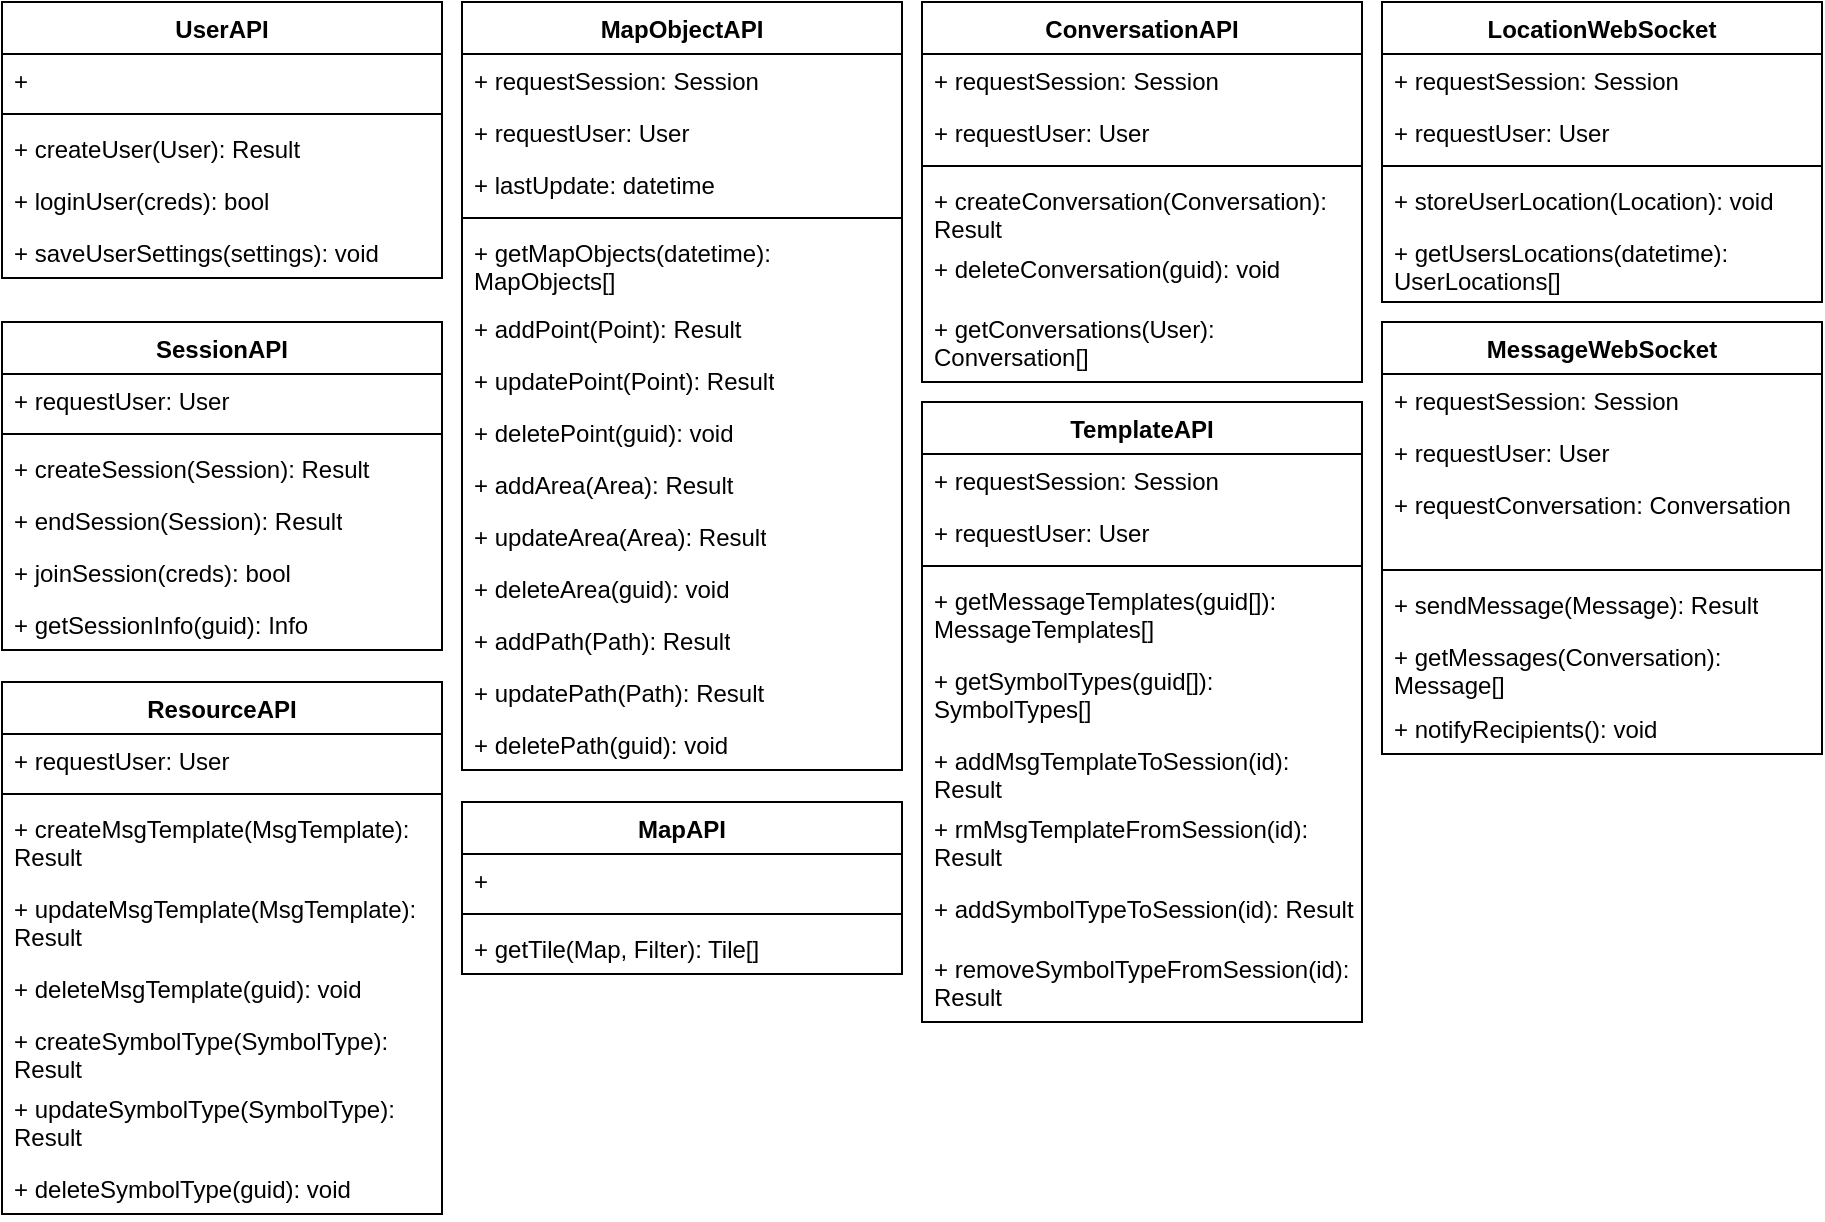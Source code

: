 <mxfile version="22.1.5" type="device">
  <diagram name="Stránka-1" id="SCNq5Kb_qcf53QLSLYbM">
    <mxGraphModel dx="1434" dy="758" grid="1" gridSize="10" guides="1" tooltips="1" connect="1" arrows="1" fold="1" page="1" pageScale="1" pageWidth="827" pageHeight="1169" math="0" shadow="0">
      <root>
        <mxCell id="0" />
        <mxCell id="1" parent="0" />
        <mxCell id="y1eOvO5UO0S8E8pkdAG_-2" value="SessionAPI" style="swimlane;fontStyle=1;align=center;verticalAlign=top;childLayout=stackLayout;horizontal=1;startSize=26;horizontalStack=0;resizeParent=1;resizeParentMax=0;resizeLast=0;collapsible=1;marginBottom=0;whiteSpace=wrap;html=1;" parent="1" vertex="1">
          <mxGeometry x="10" y="170" width="220" height="164" as="geometry" />
        </mxCell>
        <mxCell id="y1eOvO5UO0S8E8pkdAG_-3" value="+ requestUser: User" style="text;strokeColor=none;fillColor=none;align=left;verticalAlign=top;spacingLeft=4;spacingRight=4;overflow=hidden;rotatable=0;points=[[0,0.5],[1,0.5]];portConstraint=eastwest;whiteSpace=wrap;html=1;" parent="y1eOvO5UO0S8E8pkdAG_-2" vertex="1">
          <mxGeometry y="26" width="220" height="26" as="geometry" />
        </mxCell>
        <mxCell id="y1eOvO5UO0S8E8pkdAG_-4" value="" style="line;strokeWidth=1;fillColor=none;align=left;verticalAlign=middle;spacingTop=-1;spacingLeft=3;spacingRight=3;rotatable=0;labelPosition=right;points=[];portConstraint=eastwest;strokeColor=inherit;" parent="y1eOvO5UO0S8E8pkdAG_-2" vertex="1">
          <mxGeometry y="52" width="220" height="8" as="geometry" />
        </mxCell>
        <mxCell id="y1eOvO5UO0S8E8pkdAG_-5" value="+ createSession(Session): Result" style="text;strokeColor=none;fillColor=none;align=left;verticalAlign=top;spacingLeft=4;spacingRight=4;overflow=hidden;rotatable=0;points=[[0,0.5],[1,0.5]];portConstraint=eastwest;whiteSpace=wrap;html=1;" parent="y1eOvO5UO0S8E8pkdAG_-2" vertex="1">
          <mxGeometry y="60" width="220" height="26" as="geometry" />
        </mxCell>
        <mxCell id="3" value="+ endSession(Session): Result" style="text;strokeColor=none;fillColor=none;align=left;verticalAlign=top;spacingLeft=4;spacingRight=4;overflow=hidden;rotatable=0;points=[[0,0.5],[1,0.5]];portConstraint=eastwest;whiteSpace=wrap;html=1;" parent="y1eOvO5UO0S8E8pkdAG_-2" vertex="1">
          <mxGeometry y="86" width="220" height="26" as="geometry" />
        </mxCell>
        <mxCell id="y1eOvO5UO0S8E8pkdAG_-13" value="+ joinSession(creds): bool" style="text;strokeColor=none;fillColor=none;align=left;verticalAlign=top;spacingLeft=4;spacingRight=4;overflow=hidden;rotatable=0;points=[[0,0.5],[1,0.5]];portConstraint=eastwest;whiteSpace=wrap;html=1;" parent="y1eOvO5UO0S8E8pkdAG_-2" vertex="1">
          <mxGeometry y="112" width="220" height="26" as="geometry" />
        </mxCell>
        <mxCell id="hE1NVSClc5GzCMS2FEAq-9" value="+ getSessionInfo(guid): Info" style="text;strokeColor=none;fillColor=none;align=left;verticalAlign=top;spacingLeft=4;spacingRight=4;overflow=hidden;rotatable=0;points=[[0,0.5],[1,0.5]];portConstraint=eastwest;whiteSpace=wrap;html=1;" parent="y1eOvO5UO0S8E8pkdAG_-2" vertex="1">
          <mxGeometry y="138" width="220" height="26" as="geometry" />
        </mxCell>
        <mxCell id="y1eOvO5UO0S8E8pkdAG_-6" value="UserAPI" style="swimlane;fontStyle=1;align=center;verticalAlign=top;childLayout=stackLayout;horizontal=1;startSize=26;horizontalStack=0;resizeParent=1;resizeParentMax=0;resizeLast=0;collapsible=1;marginBottom=0;whiteSpace=wrap;html=1;" parent="1" vertex="1">
          <mxGeometry x="10" y="10" width="220" height="138" as="geometry" />
        </mxCell>
        <mxCell id="y1eOvO5UO0S8E8pkdAG_-7" value="+&amp;nbsp;" style="text;strokeColor=none;fillColor=none;align=left;verticalAlign=top;spacingLeft=4;spacingRight=4;overflow=hidden;rotatable=0;points=[[0,0.5],[1,0.5]];portConstraint=eastwest;whiteSpace=wrap;html=1;" parent="y1eOvO5UO0S8E8pkdAG_-6" vertex="1">
          <mxGeometry y="26" width="220" height="26" as="geometry" />
        </mxCell>
        <mxCell id="y1eOvO5UO0S8E8pkdAG_-8" value="" style="line;strokeWidth=1;fillColor=none;align=left;verticalAlign=middle;spacingTop=-1;spacingLeft=3;spacingRight=3;rotatable=0;labelPosition=right;points=[];portConstraint=eastwest;strokeColor=inherit;" parent="y1eOvO5UO0S8E8pkdAG_-6" vertex="1">
          <mxGeometry y="52" width="220" height="8" as="geometry" />
        </mxCell>
        <mxCell id="y1eOvO5UO0S8E8pkdAG_-9" value="+ createUser(User): Result" style="text;strokeColor=none;fillColor=none;align=left;verticalAlign=top;spacingLeft=4;spacingRight=4;overflow=hidden;rotatable=0;points=[[0,0.5],[1,0.5]];portConstraint=eastwest;whiteSpace=wrap;html=1;" parent="y1eOvO5UO0S8E8pkdAG_-6" vertex="1">
          <mxGeometry y="60" width="220" height="26" as="geometry" />
        </mxCell>
        <mxCell id="y1eOvO5UO0S8E8pkdAG_-10" value="+ loginUser(creds): bool" style="text;strokeColor=none;fillColor=none;align=left;verticalAlign=top;spacingLeft=4;spacingRight=4;overflow=hidden;rotatable=0;points=[[0,0.5],[1,0.5]];portConstraint=eastwest;whiteSpace=wrap;html=1;" parent="y1eOvO5UO0S8E8pkdAG_-6" vertex="1">
          <mxGeometry y="86" width="220" height="26" as="geometry" />
        </mxCell>
        <mxCell id="y1eOvO5UO0S8E8pkdAG_-12" value="+ saveUserSettings(settings): void" style="text;strokeColor=none;fillColor=none;align=left;verticalAlign=top;spacingLeft=4;spacingRight=4;overflow=hidden;rotatable=0;points=[[0,0.5],[1,0.5]];portConstraint=eastwest;whiteSpace=wrap;html=1;" parent="y1eOvO5UO0S8E8pkdAG_-6" vertex="1">
          <mxGeometry y="112" width="220" height="26" as="geometry" />
        </mxCell>
        <mxCell id="y1eOvO5UO0S8E8pkdAG_-14" value="LocationWebSocket" style="swimlane;fontStyle=1;align=center;verticalAlign=top;childLayout=stackLayout;horizontal=1;startSize=26;horizontalStack=0;resizeParent=1;resizeParentMax=0;resizeLast=0;collapsible=1;marginBottom=0;whiteSpace=wrap;html=1;" parent="1" vertex="1">
          <mxGeometry x="700" y="10" width="220" height="150" as="geometry" />
        </mxCell>
        <mxCell id="y1eOvO5UO0S8E8pkdAG_-15" value="+ requestSession: Session" style="text;strokeColor=none;fillColor=none;align=left;verticalAlign=top;spacingLeft=4;spacingRight=4;overflow=hidden;rotatable=0;points=[[0,0.5],[1,0.5]];portConstraint=eastwest;whiteSpace=wrap;html=1;" parent="y1eOvO5UO0S8E8pkdAG_-14" vertex="1">
          <mxGeometry y="26" width="220" height="26" as="geometry" />
        </mxCell>
        <mxCell id="y1eOvO5UO0S8E8pkdAG_-18" value="+ requestUser: User" style="text;strokeColor=none;fillColor=none;align=left;verticalAlign=top;spacingLeft=4;spacingRight=4;overflow=hidden;rotatable=0;points=[[0,0.5],[1,0.5]];portConstraint=eastwest;whiteSpace=wrap;html=1;" parent="y1eOvO5UO0S8E8pkdAG_-14" vertex="1">
          <mxGeometry y="52" width="220" height="26" as="geometry" />
        </mxCell>
        <mxCell id="y1eOvO5UO0S8E8pkdAG_-16" value="" style="line;strokeWidth=1;fillColor=none;align=left;verticalAlign=middle;spacingTop=-1;spacingLeft=3;spacingRight=3;rotatable=0;labelPosition=right;points=[];portConstraint=eastwest;strokeColor=inherit;" parent="y1eOvO5UO0S8E8pkdAG_-14" vertex="1">
          <mxGeometry y="78" width="220" height="8" as="geometry" />
        </mxCell>
        <mxCell id="y1eOvO5UO0S8E8pkdAG_-17" value="+ storeUserLocation(Location): void" style="text;strokeColor=none;fillColor=none;align=left;verticalAlign=top;spacingLeft=4;spacingRight=4;overflow=hidden;rotatable=0;points=[[0,0.5],[1,0.5]];portConstraint=eastwest;whiteSpace=wrap;html=1;" parent="y1eOvO5UO0S8E8pkdAG_-14" vertex="1">
          <mxGeometry y="86" width="220" height="26" as="geometry" />
        </mxCell>
        <mxCell id="y1eOvO5UO0S8E8pkdAG_-19" value="+ getUsersLocations(datetime): UserLocations[]" style="text;strokeColor=none;fillColor=none;align=left;verticalAlign=top;spacingLeft=4;spacingRight=4;overflow=hidden;rotatable=0;points=[[0,0.5],[1,0.5]];portConstraint=eastwest;whiteSpace=wrap;html=1;" parent="y1eOvO5UO0S8E8pkdAG_-14" vertex="1">
          <mxGeometry y="112" width="220" height="38" as="geometry" />
        </mxCell>
        <mxCell id="y1eOvO5UO0S8E8pkdAG_-20" value="MapObjectAPI" style="swimlane;fontStyle=1;align=center;verticalAlign=top;childLayout=stackLayout;horizontal=1;startSize=26;horizontalStack=0;resizeParent=1;resizeParentMax=0;resizeLast=0;collapsible=1;marginBottom=0;whiteSpace=wrap;html=1;" parent="1" vertex="1">
          <mxGeometry x="240" y="10" width="220" height="384" as="geometry" />
        </mxCell>
        <mxCell id="y1eOvO5UO0S8E8pkdAG_-21" value="+ requestSession: Session" style="text;strokeColor=none;fillColor=none;align=left;verticalAlign=top;spacingLeft=4;spacingRight=4;overflow=hidden;rotatable=0;points=[[0,0.5],[1,0.5]];portConstraint=eastwest;whiteSpace=wrap;html=1;" parent="y1eOvO5UO0S8E8pkdAG_-20" vertex="1">
          <mxGeometry y="26" width="220" height="26" as="geometry" />
        </mxCell>
        <mxCell id="y1eOvO5UO0S8E8pkdAG_-24" value="+ requestUser: User" style="text;strokeColor=none;fillColor=none;align=left;verticalAlign=top;spacingLeft=4;spacingRight=4;overflow=hidden;rotatable=0;points=[[0,0.5],[1,0.5]];portConstraint=eastwest;whiteSpace=wrap;html=1;" parent="y1eOvO5UO0S8E8pkdAG_-20" vertex="1">
          <mxGeometry y="52" width="220" height="26" as="geometry" />
        </mxCell>
        <mxCell id="y1eOvO5UO0S8E8pkdAG_-33" value="+ lastUpdate: datetime" style="text;strokeColor=none;fillColor=none;align=left;verticalAlign=top;spacingLeft=4;spacingRight=4;overflow=hidden;rotatable=0;points=[[0,0.5],[1,0.5]];portConstraint=eastwest;whiteSpace=wrap;html=1;" parent="y1eOvO5UO0S8E8pkdAG_-20" vertex="1">
          <mxGeometry y="78" width="220" height="26" as="geometry" />
        </mxCell>
        <mxCell id="y1eOvO5UO0S8E8pkdAG_-22" value="" style="line;strokeWidth=1;fillColor=none;align=left;verticalAlign=middle;spacingTop=-1;spacingLeft=3;spacingRight=3;rotatable=0;labelPosition=right;points=[];portConstraint=eastwest;strokeColor=inherit;" parent="y1eOvO5UO0S8E8pkdAG_-20" vertex="1">
          <mxGeometry y="104" width="220" height="8" as="geometry" />
        </mxCell>
        <mxCell id="y1eOvO5UO0S8E8pkdAG_-34" value="+ getMapObjects(datetime): MapObjects[]" style="text;strokeColor=none;fillColor=none;align=left;verticalAlign=top;spacingLeft=4;spacingRight=4;overflow=hidden;rotatable=0;points=[[0,0.5],[1,0.5]];portConstraint=eastwest;whiteSpace=wrap;html=1;" parent="y1eOvO5UO0S8E8pkdAG_-20" vertex="1">
          <mxGeometry y="112" width="220" height="38" as="geometry" />
        </mxCell>
        <mxCell id="y1eOvO5UO0S8E8pkdAG_-23" value="+ addPoint(Point): Result" style="text;strokeColor=none;fillColor=none;align=left;verticalAlign=top;spacingLeft=4;spacingRight=4;overflow=hidden;rotatable=0;points=[[0,0.5],[1,0.5]];portConstraint=eastwest;whiteSpace=wrap;html=1;" parent="y1eOvO5UO0S8E8pkdAG_-20" vertex="1">
          <mxGeometry y="150" width="220" height="26" as="geometry" />
        </mxCell>
        <mxCell id="y1eOvO5UO0S8E8pkdAG_-25" value="+ updatePoint(Point): Result" style="text;strokeColor=none;fillColor=none;align=left;verticalAlign=top;spacingLeft=4;spacingRight=4;overflow=hidden;rotatable=0;points=[[0,0.5],[1,0.5]];portConstraint=eastwest;whiteSpace=wrap;html=1;" parent="y1eOvO5UO0S8E8pkdAG_-20" vertex="1">
          <mxGeometry y="176" width="220" height="26" as="geometry" />
        </mxCell>
        <mxCell id="y1eOvO5UO0S8E8pkdAG_-26" value="+ deletePoint(guid): void" style="text;strokeColor=none;fillColor=none;align=left;verticalAlign=top;spacingLeft=4;spacingRight=4;overflow=hidden;rotatable=0;points=[[0,0.5],[1,0.5]];portConstraint=eastwest;whiteSpace=wrap;html=1;" parent="y1eOvO5UO0S8E8pkdAG_-20" vertex="1">
          <mxGeometry y="202" width="220" height="26" as="geometry" />
        </mxCell>
        <mxCell id="y1eOvO5UO0S8E8pkdAG_-27" value="+ addArea(Area): Result" style="text;strokeColor=none;fillColor=none;align=left;verticalAlign=top;spacingLeft=4;spacingRight=4;overflow=hidden;rotatable=0;points=[[0,0.5],[1,0.5]];portConstraint=eastwest;whiteSpace=wrap;html=1;" parent="y1eOvO5UO0S8E8pkdAG_-20" vertex="1">
          <mxGeometry y="228" width="220" height="26" as="geometry" />
        </mxCell>
        <mxCell id="y1eOvO5UO0S8E8pkdAG_-28" value="+ updateArea(Area): Result" style="text;strokeColor=none;fillColor=none;align=left;verticalAlign=top;spacingLeft=4;spacingRight=4;overflow=hidden;rotatable=0;points=[[0,0.5],[1,0.5]];portConstraint=eastwest;whiteSpace=wrap;html=1;" parent="y1eOvO5UO0S8E8pkdAG_-20" vertex="1">
          <mxGeometry y="254" width="220" height="26" as="geometry" />
        </mxCell>
        <mxCell id="y1eOvO5UO0S8E8pkdAG_-29" value="+ deleteArea(guid): void" style="text;strokeColor=none;fillColor=none;align=left;verticalAlign=top;spacingLeft=4;spacingRight=4;overflow=hidden;rotatable=0;points=[[0,0.5],[1,0.5]];portConstraint=eastwest;whiteSpace=wrap;html=1;" parent="y1eOvO5UO0S8E8pkdAG_-20" vertex="1">
          <mxGeometry y="280" width="220" height="26" as="geometry" />
        </mxCell>
        <mxCell id="y1eOvO5UO0S8E8pkdAG_-32" value="+ addPath(Path): Result" style="text;strokeColor=none;fillColor=none;align=left;verticalAlign=top;spacingLeft=4;spacingRight=4;overflow=hidden;rotatable=0;points=[[0,0.5],[1,0.5]];portConstraint=eastwest;whiteSpace=wrap;html=1;" parent="y1eOvO5UO0S8E8pkdAG_-20" vertex="1">
          <mxGeometry y="306" width="220" height="26" as="geometry" />
        </mxCell>
        <mxCell id="y1eOvO5UO0S8E8pkdAG_-31" value="+ updatePath(Path): Result" style="text;strokeColor=none;fillColor=none;align=left;verticalAlign=top;spacingLeft=4;spacingRight=4;overflow=hidden;rotatable=0;points=[[0,0.5],[1,0.5]];portConstraint=eastwest;whiteSpace=wrap;html=1;" parent="y1eOvO5UO0S8E8pkdAG_-20" vertex="1">
          <mxGeometry y="332" width="220" height="26" as="geometry" />
        </mxCell>
        <mxCell id="y1eOvO5UO0S8E8pkdAG_-30" value="+ deletePath(guid): void" style="text;strokeColor=none;fillColor=none;align=left;verticalAlign=top;spacingLeft=4;spacingRight=4;overflow=hidden;rotatable=0;points=[[0,0.5],[1,0.5]];portConstraint=eastwest;whiteSpace=wrap;html=1;" parent="y1eOvO5UO0S8E8pkdAG_-20" vertex="1">
          <mxGeometry y="358" width="220" height="26" as="geometry" />
        </mxCell>
        <mxCell id="y1eOvO5UO0S8E8pkdAG_-35" value="ConversationAPI" style="swimlane;fontStyle=1;align=center;verticalAlign=top;childLayout=stackLayout;horizontal=1;startSize=26;horizontalStack=0;resizeParent=1;resizeParentMax=0;resizeLast=0;collapsible=1;marginBottom=0;whiteSpace=wrap;html=1;" parent="1" vertex="1">
          <mxGeometry x="470" y="10" width="220" height="190" as="geometry" />
        </mxCell>
        <mxCell id="y1eOvO5UO0S8E8pkdAG_-36" value="+ requestSession: Session" style="text;strokeColor=none;fillColor=none;align=left;verticalAlign=top;spacingLeft=4;spacingRight=4;overflow=hidden;rotatable=0;points=[[0,0.5],[1,0.5]];portConstraint=eastwest;whiteSpace=wrap;html=1;" parent="y1eOvO5UO0S8E8pkdAG_-35" vertex="1">
          <mxGeometry y="26" width="220" height="26" as="geometry" />
        </mxCell>
        <mxCell id="y1eOvO5UO0S8E8pkdAG_-39" value="+ requestUser: User" style="text;strokeColor=none;fillColor=none;align=left;verticalAlign=top;spacingLeft=4;spacingRight=4;overflow=hidden;rotatable=0;points=[[0,0.5],[1,0.5]];portConstraint=eastwest;whiteSpace=wrap;html=1;" parent="y1eOvO5UO0S8E8pkdAG_-35" vertex="1">
          <mxGeometry y="52" width="220" height="26" as="geometry" />
        </mxCell>
        <mxCell id="y1eOvO5UO0S8E8pkdAG_-37" value="" style="line;strokeWidth=1;fillColor=none;align=left;verticalAlign=middle;spacingTop=-1;spacingLeft=3;spacingRight=3;rotatable=0;labelPosition=right;points=[];portConstraint=eastwest;strokeColor=inherit;" parent="y1eOvO5UO0S8E8pkdAG_-35" vertex="1">
          <mxGeometry y="78" width="220" height="8" as="geometry" />
        </mxCell>
        <mxCell id="y1eOvO5UO0S8E8pkdAG_-38" value="+ createConversation(Conversation): Result" style="text;strokeColor=none;fillColor=none;align=left;verticalAlign=top;spacingLeft=4;spacingRight=4;overflow=hidden;rotatable=0;points=[[0,0.5],[1,0.5]];portConstraint=eastwest;whiteSpace=wrap;html=1;" parent="y1eOvO5UO0S8E8pkdAG_-35" vertex="1">
          <mxGeometry y="86" width="220" height="34" as="geometry" />
        </mxCell>
        <mxCell id="4" value="+ deleteConversation(guid): void" style="text;strokeColor=none;fillColor=none;align=left;verticalAlign=top;spacingLeft=4;spacingRight=4;overflow=hidden;rotatable=0;points=[[0,0.5],[1,0.5]];portConstraint=eastwest;whiteSpace=wrap;html=1;" parent="y1eOvO5UO0S8E8pkdAG_-35" vertex="1">
          <mxGeometry y="120" width="220" height="30" as="geometry" />
        </mxCell>
        <mxCell id="2" value="+ getConversations(User): Conversation[]" style="text;strokeColor=none;fillColor=none;align=left;verticalAlign=top;spacingLeft=4;spacingRight=4;overflow=hidden;rotatable=0;points=[[0,0.5],[1,0.5]];portConstraint=eastwest;whiteSpace=wrap;html=1;" parent="y1eOvO5UO0S8E8pkdAG_-35" vertex="1">
          <mxGeometry y="150" width="220" height="40" as="geometry" />
        </mxCell>
        <mxCell id="y1eOvO5UO0S8E8pkdAG_-41" value="MessageWebSocket" style="swimlane;fontStyle=1;align=center;verticalAlign=top;childLayout=stackLayout;horizontal=1;startSize=26;horizontalStack=0;resizeParent=1;resizeParentMax=0;resizeLast=0;collapsible=1;marginBottom=0;whiteSpace=wrap;html=1;" parent="1" vertex="1">
          <mxGeometry x="700" y="170" width="220" height="216" as="geometry" />
        </mxCell>
        <mxCell id="y1eOvO5UO0S8E8pkdAG_-42" value="+ requestSession: Session" style="text;strokeColor=none;fillColor=none;align=left;verticalAlign=top;spacingLeft=4;spacingRight=4;overflow=hidden;rotatable=0;points=[[0,0.5],[1,0.5]];portConstraint=eastwest;whiteSpace=wrap;html=1;" parent="y1eOvO5UO0S8E8pkdAG_-41" vertex="1">
          <mxGeometry y="26" width="220" height="26" as="geometry" />
        </mxCell>
        <mxCell id="y1eOvO5UO0S8E8pkdAG_-45" value="+ requestUser: User" style="text;strokeColor=none;fillColor=none;align=left;verticalAlign=top;spacingLeft=4;spacingRight=4;overflow=hidden;rotatable=0;points=[[0,0.5],[1,0.5]];portConstraint=eastwest;whiteSpace=wrap;html=1;" parent="y1eOvO5UO0S8E8pkdAG_-41" vertex="1">
          <mxGeometry y="52" width="220" height="26" as="geometry" />
        </mxCell>
        <mxCell id="y1eOvO5UO0S8E8pkdAG_-47" value="+ requestConversation: Conversation" style="text;strokeColor=none;fillColor=none;align=left;verticalAlign=top;spacingLeft=4;spacingRight=4;overflow=hidden;rotatable=0;points=[[0,0.5],[1,0.5]];portConstraint=eastwest;whiteSpace=wrap;html=1;" parent="y1eOvO5UO0S8E8pkdAG_-41" vertex="1">
          <mxGeometry y="78" width="220" height="42" as="geometry" />
        </mxCell>
        <mxCell id="y1eOvO5UO0S8E8pkdAG_-43" value="" style="line;strokeWidth=1;fillColor=none;align=left;verticalAlign=middle;spacingTop=-1;spacingLeft=3;spacingRight=3;rotatable=0;labelPosition=right;points=[];portConstraint=eastwest;strokeColor=inherit;" parent="y1eOvO5UO0S8E8pkdAG_-41" vertex="1">
          <mxGeometry y="120" width="220" height="8" as="geometry" />
        </mxCell>
        <mxCell id="y1eOvO5UO0S8E8pkdAG_-44" value="+ sendMessage(Message): Result" style="text;strokeColor=none;fillColor=none;align=left;verticalAlign=top;spacingLeft=4;spacingRight=4;overflow=hidden;rotatable=0;points=[[0,0.5],[1,0.5]];portConstraint=eastwest;whiteSpace=wrap;html=1;" parent="y1eOvO5UO0S8E8pkdAG_-41" vertex="1">
          <mxGeometry y="128" width="220" height="26" as="geometry" />
        </mxCell>
        <mxCell id="y1eOvO5UO0S8E8pkdAG_-48" value="+ getMessages(Conversation): Message[]" style="text;strokeColor=none;fillColor=none;align=left;verticalAlign=top;spacingLeft=4;spacingRight=4;overflow=hidden;rotatable=0;points=[[0,0.5],[1,0.5]];portConstraint=eastwest;whiteSpace=wrap;html=1;" parent="y1eOvO5UO0S8E8pkdAG_-41" vertex="1">
          <mxGeometry y="154" width="220" height="36" as="geometry" />
        </mxCell>
        <mxCell id="y1eOvO5UO0S8E8pkdAG_-46" value="+ notifyRecipients(): void" style="text;strokeColor=none;fillColor=none;align=left;verticalAlign=top;spacingLeft=4;spacingRight=4;overflow=hidden;rotatable=0;points=[[0,0.5],[1,0.5]];portConstraint=eastwest;whiteSpace=wrap;html=1;" parent="y1eOvO5UO0S8E8pkdAG_-41" vertex="1">
          <mxGeometry y="190" width="220" height="26" as="geometry" />
        </mxCell>
        <mxCell id="hE1NVSClc5GzCMS2FEAq-1" value="MapAPI" style="swimlane;fontStyle=1;align=center;verticalAlign=top;childLayout=stackLayout;horizontal=1;startSize=26;horizontalStack=0;resizeParent=1;resizeParentMax=0;resizeLast=0;collapsible=1;marginBottom=0;whiteSpace=wrap;html=1;" parent="1" vertex="1">
          <mxGeometry x="240" y="410" width="220" height="86" as="geometry" />
        </mxCell>
        <mxCell id="hE1NVSClc5GzCMS2FEAq-2" value="+&amp;nbsp;" style="text;strokeColor=none;fillColor=none;align=left;verticalAlign=top;spacingLeft=4;spacingRight=4;overflow=hidden;rotatable=0;points=[[0,0.5],[1,0.5]];portConstraint=eastwest;whiteSpace=wrap;html=1;" parent="hE1NVSClc5GzCMS2FEAq-1" vertex="1">
          <mxGeometry y="26" width="220" height="26" as="geometry" />
        </mxCell>
        <mxCell id="hE1NVSClc5GzCMS2FEAq-3" value="" style="line;strokeWidth=1;fillColor=none;align=left;verticalAlign=middle;spacingTop=-1;spacingLeft=3;spacingRight=3;rotatable=0;labelPosition=right;points=[];portConstraint=eastwest;strokeColor=inherit;" parent="hE1NVSClc5GzCMS2FEAq-1" vertex="1">
          <mxGeometry y="52" width="220" height="8" as="geometry" />
        </mxCell>
        <mxCell id="hE1NVSClc5GzCMS2FEAq-4" value="+ getTile(Map, Filter): Tile[]" style="text;strokeColor=none;fillColor=none;align=left;verticalAlign=top;spacingLeft=4;spacingRight=4;overflow=hidden;rotatable=0;points=[[0,0.5],[1,0.5]];portConstraint=eastwest;whiteSpace=wrap;html=1;" parent="hE1NVSClc5GzCMS2FEAq-1" vertex="1">
          <mxGeometry y="60" width="220" height="26" as="geometry" />
        </mxCell>
        <mxCell id="hE1NVSClc5GzCMS2FEAq-5" value="TemplateAPI" style="swimlane;fontStyle=1;align=center;verticalAlign=top;childLayout=stackLayout;horizontal=1;startSize=26;horizontalStack=0;resizeParent=1;resizeParentMax=0;resizeLast=0;collapsible=1;marginBottom=0;whiteSpace=wrap;html=1;" parent="1" vertex="1">
          <mxGeometry x="470" y="210" width="220" height="310" as="geometry" />
        </mxCell>
        <mxCell id="hE1NVSClc5GzCMS2FEAq-6" value="+ requestSession: Session" style="text;strokeColor=none;fillColor=none;align=left;verticalAlign=top;spacingLeft=4;spacingRight=4;overflow=hidden;rotatable=0;points=[[0,0.5],[1,0.5]];portConstraint=eastwest;whiteSpace=wrap;html=1;" parent="hE1NVSClc5GzCMS2FEAq-5" vertex="1">
          <mxGeometry y="26" width="220" height="26" as="geometry" />
        </mxCell>
        <mxCell id="hE1NVSClc5GzCMS2FEAq-11" value="+ requestUser: User" style="text;strokeColor=none;fillColor=none;align=left;verticalAlign=top;spacingLeft=4;spacingRight=4;overflow=hidden;rotatable=0;points=[[0,0.5],[1,0.5]];portConstraint=eastwest;whiteSpace=wrap;html=1;" parent="hE1NVSClc5GzCMS2FEAq-5" vertex="1">
          <mxGeometry y="52" width="220" height="26" as="geometry" />
        </mxCell>
        <mxCell id="hE1NVSClc5GzCMS2FEAq-7" value="" style="line;strokeWidth=1;fillColor=none;align=left;verticalAlign=middle;spacingTop=-1;spacingLeft=3;spacingRight=3;rotatable=0;labelPosition=right;points=[];portConstraint=eastwest;strokeColor=inherit;" parent="hE1NVSClc5GzCMS2FEAq-5" vertex="1">
          <mxGeometry y="78" width="220" height="8" as="geometry" />
        </mxCell>
        <mxCell id="hE1NVSClc5GzCMS2FEAq-8" value="+ getMessageTemplates(guid[]): MessageTemplates[]" style="text;strokeColor=none;fillColor=none;align=left;verticalAlign=top;spacingLeft=4;spacingRight=4;overflow=hidden;rotatable=0;points=[[0,0.5],[1,0.5]];portConstraint=eastwest;whiteSpace=wrap;html=1;" parent="hE1NVSClc5GzCMS2FEAq-5" vertex="1">
          <mxGeometry y="86" width="220" height="40" as="geometry" />
        </mxCell>
        <mxCell id="hE1NVSClc5GzCMS2FEAq-10" value="+ getSymbolTypes(guid[]): SymbolTypes[]" style="text;strokeColor=none;fillColor=none;align=left;verticalAlign=top;spacingLeft=4;spacingRight=4;overflow=hidden;rotatable=0;points=[[0,0.5],[1,0.5]];portConstraint=eastwest;whiteSpace=wrap;html=1;" parent="hE1NVSClc5GzCMS2FEAq-5" vertex="1">
          <mxGeometry y="126" width="220" height="40" as="geometry" />
        </mxCell>
        <mxCell id="hE1NVSClc5GzCMS2FEAq-15" value="+ addMsgTemplateToSession(id): Result" style="text;strokeColor=none;fillColor=none;align=left;verticalAlign=top;spacingLeft=4;spacingRight=4;overflow=hidden;rotatable=0;points=[[0,0.5],[1,0.5]];portConstraint=eastwest;whiteSpace=wrap;html=1;" parent="hE1NVSClc5GzCMS2FEAq-5" vertex="1">
          <mxGeometry y="166" width="220" height="34" as="geometry" />
        </mxCell>
        <mxCell id="hE1NVSClc5GzCMS2FEAq-14" value="+ rmMsgTemplateFromSession(id): Result" style="text;strokeColor=none;fillColor=none;align=left;verticalAlign=top;spacingLeft=4;spacingRight=4;overflow=hidden;rotatable=0;points=[[0,0.5],[1,0.5]];portConstraint=eastwest;whiteSpace=wrap;html=1;" parent="hE1NVSClc5GzCMS2FEAq-5" vertex="1">
          <mxGeometry y="200" width="220" height="40" as="geometry" />
        </mxCell>
        <mxCell id="hE1NVSClc5GzCMS2FEAq-13" value="+ addSymbolTypeToSession(id): Result" style="text;strokeColor=none;fillColor=none;align=left;verticalAlign=top;spacingLeft=4;spacingRight=4;overflow=hidden;rotatable=0;points=[[0,0.5],[1,0.5]];portConstraint=eastwest;whiteSpace=wrap;html=1;" parent="hE1NVSClc5GzCMS2FEAq-5" vertex="1">
          <mxGeometry y="240" width="220" height="30" as="geometry" />
        </mxCell>
        <mxCell id="hE1NVSClc5GzCMS2FEAq-12" value="+ removeSymbolTypeFromSession(id): Result" style="text;strokeColor=none;fillColor=none;align=left;verticalAlign=top;spacingLeft=4;spacingRight=4;overflow=hidden;rotatable=0;points=[[0,0.5],[1,0.5]];portConstraint=eastwest;whiteSpace=wrap;html=1;" parent="hE1NVSClc5GzCMS2FEAq-5" vertex="1">
          <mxGeometry y="270" width="220" height="40" as="geometry" />
        </mxCell>
        <mxCell id="hE1NVSClc5GzCMS2FEAq-16" value="ResourceAPI" style="swimlane;fontStyle=1;align=center;verticalAlign=top;childLayout=stackLayout;horizontal=1;startSize=26;horizontalStack=0;resizeParent=1;resizeParentMax=0;resizeLast=0;collapsible=1;marginBottom=0;whiteSpace=wrap;html=1;" parent="1" vertex="1">
          <mxGeometry x="10" y="350" width="220" height="266" as="geometry" />
        </mxCell>
        <mxCell id="hE1NVSClc5GzCMS2FEAq-17" value="+ requestUser: User" style="text;strokeColor=none;fillColor=none;align=left;verticalAlign=top;spacingLeft=4;spacingRight=4;overflow=hidden;rotatable=0;points=[[0,0.5],[1,0.5]];portConstraint=eastwest;whiteSpace=wrap;html=1;" parent="hE1NVSClc5GzCMS2FEAq-16" vertex="1">
          <mxGeometry y="26" width="220" height="26" as="geometry" />
        </mxCell>
        <mxCell id="hE1NVSClc5GzCMS2FEAq-18" value="" style="line;strokeWidth=1;fillColor=none;align=left;verticalAlign=middle;spacingTop=-1;spacingLeft=3;spacingRight=3;rotatable=0;labelPosition=right;points=[];portConstraint=eastwest;strokeColor=inherit;" parent="hE1NVSClc5GzCMS2FEAq-16" vertex="1">
          <mxGeometry y="52" width="220" height="8" as="geometry" />
        </mxCell>
        <mxCell id="hE1NVSClc5GzCMS2FEAq-19" value="+ createMsgTemplate(MsgTemplate): Result" style="text;strokeColor=none;fillColor=none;align=left;verticalAlign=top;spacingLeft=4;spacingRight=4;overflow=hidden;rotatable=0;points=[[0,0.5],[1,0.5]];portConstraint=eastwest;whiteSpace=wrap;html=1;" parent="hE1NVSClc5GzCMS2FEAq-16" vertex="1">
          <mxGeometry y="60" width="220" height="40" as="geometry" />
        </mxCell>
        <mxCell id="hE1NVSClc5GzCMS2FEAq-23" value="+ updateMsgTemplate(MsgTemplate): Result" style="text;strokeColor=none;fillColor=none;align=left;verticalAlign=top;spacingLeft=4;spacingRight=4;overflow=hidden;rotatable=0;points=[[0,0.5],[1,0.5]];portConstraint=eastwest;whiteSpace=wrap;html=1;" parent="hE1NVSClc5GzCMS2FEAq-16" vertex="1">
          <mxGeometry y="100" width="220" height="40" as="geometry" />
        </mxCell>
        <mxCell id="hE1NVSClc5GzCMS2FEAq-22" value="+ deleteMsgTemplate(guid): void" style="text;strokeColor=none;fillColor=none;align=left;verticalAlign=top;spacingLeft=4;spacingRight=4;overflow=hidden;rotatable=0;points=[[0,0.5],[1,0.5]];portConstraint=eastwest;whiteSpace=wrap;html=1;" parent="hE1NVSClc5GzCMS2FEAq-16" vertex="1">
          <mxGeometry y="140" width="220" height="26" as="geometry" />
        </mxCell>
        <mxCell id="hE1NVSClc5GzCMS2FEAq-21" value="+ createSymbolType(SymbolType): Result" style="text;strokeColor=none;fillColor=none;align=left;verticalAlign=top;spacingLeft=4;spacingRight=4;overflow=hidden;rotatable=0;points=[[0,0.5],[1,0.5]];portConstraint=eastwest;whiteSpace=wrap;html=1;" parent="hE1NVSClc5GzCMS2FEAq-16" vertex="1">
          <mxGeometry y="166" width="220" height="34" as="geometry" />
        </mxCell>
        <mxCell id="hE1NVSClc5GzCMS2FEAq-20" value="+ updateSymbolType(SymbolType): Result" style="text;strokeColor=none;fillColor=none;align=left;verticalAlign=top;spacingLeft=4;spacingRight=4;overflow=hidden;rotatable=0;points=[[0,0.5],[1,0.5]];portConstraint=eastwest;whiteSpace=wrap;html=1;" parent="hE1NVSClc5GzCMS2FEAq-16" vertex="1">
          <mxGeometry y="200" width="220" height="40" as="geometry" />
        </mxCell>
        <mxCell id="hE1NVSClc5GzCMS2FEAq-24" value="+ deleteSymbolType(guid): void" style="text;strokeColor=none;fillColor=none;align=left;verticalAlign=top;spacingLeft=4;spacingRight=4;overflow=hidden;rotatable=0;points=[[0,0.5],[1,0.5]];portConstraint=eastwest;whiteSpace=wrap;html=1;" parent="hE1NVSClc5GzCMS2FEAq-16" vertex="1">
          <mxGeometry y="240" width="220" height="26" as="geometry" />
        </mxCell>
      </root>
    </mxGraphModel>
  </diagram>
</mxfile>
